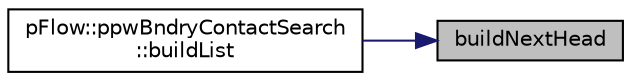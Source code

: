 digraph "buildNextHead"
{
 // LATEX_PDF_SIZE
  edge [fontname="Helvetica",fontsize="10",labelfontname="Helvetica",labelfontsize="10"];
  node [fontname="Helvetica",fontsize="10",shape=record];
  rankdir="RL";
  Node1 [label="buildNextHead",height=0.2,width=0.4,color="black", fillcolor="grey75", style="filled", fontcolor="black",tooltip=" "];
  Node1 -> Node2 [dir="back",color="midnightblue",fontsize="10",style="solid",fontname="Helvetica"];
  Node2 [label="pFlow::ppwBndryContactSearch\l::buildList",height=0.2,width=0.4,color="black", fillcolor="white", style="filled",URL="$classpFlow_1_1ppwBndryContactSearch.html#a6bc8b87d7b6f1107c9a6a8e1144c5d57",tooltip=" "];
}
